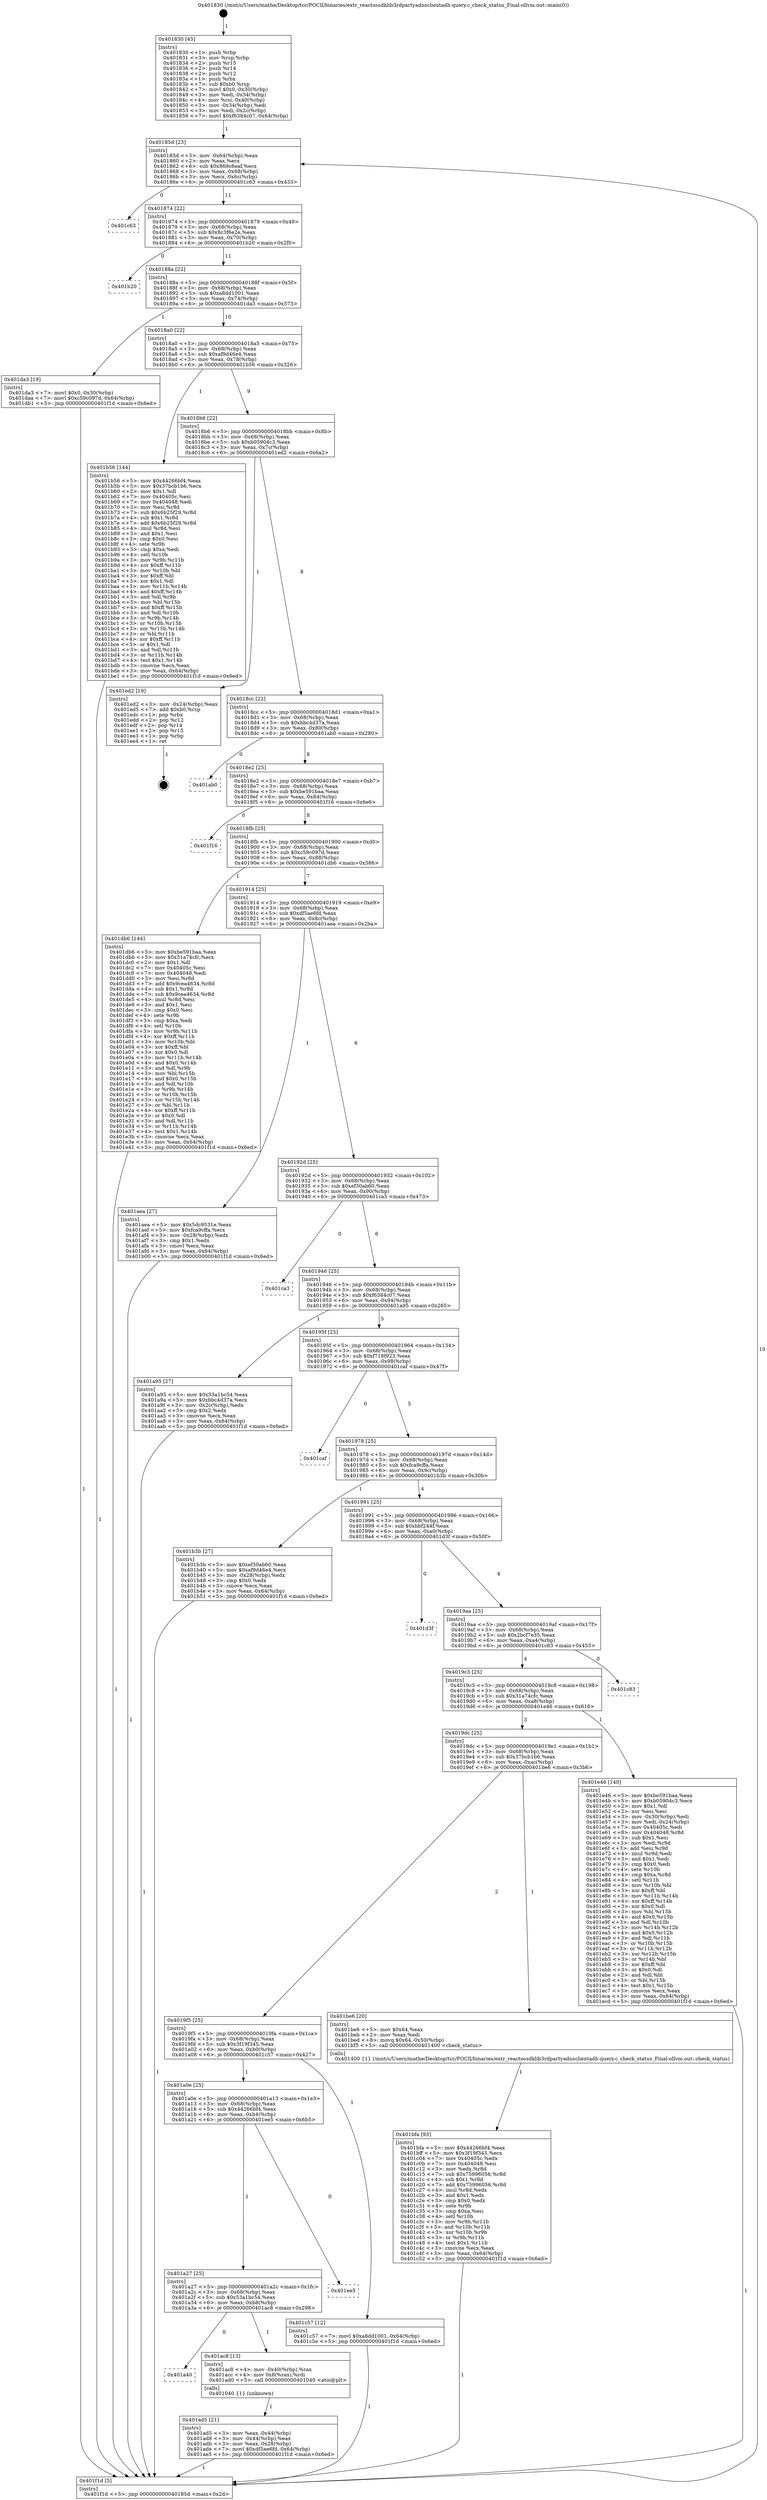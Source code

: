 digraph "0x401830" {
  label = "0x401830 (/mnt/c/Users/mathe/Desktop/tcc/POCII/binaries/extr_reactossdklib3rdpartyadnsclientadh-query.c_check_status_Final-ollvm.out::main(0))"
  labelloc = "t"
  node[shape=record]

  Entry [label="",width=0.3,height=0.3,shape=circle,fillcolor=black,style=filled]
  "0x40185d" [label="{
     0x40185d [23]\l
     | [instrs]\l
     &nbsp;&nbsp;0x40185d \<+3\>: mov -0x64(%rbp),%eax\l
     &nbsp;&nbsp;0x401860 \<+2\>: mov %eax,%ecx\l
     &nbsp;&nbsp;0x401862 \<+6\>: sub $0x869c8eaf,%ecx\l
     &nbsp;&nbsp;0x401868 \<+3\>: mov %eax,-0x68(%rbp)\l
     &nbsp;&nbsp;0x40186b \<+3\>: mov %ecx,-0x6c(%rbp)\l
     &nbsp;&nbsp;0x40186e \<+6\>: je 0000000000401c63 \<main+0x433\>\l
  }"]
  "0x401c63" [label="{
     0x401c63\l
  }", style=dashed]
  "0x401874" [label="{
     0x401874 [22]\l
     | [instrs]\l
     &nbsp;&nbsp;0x401874 \<+5\>: jmp 0000000000401879 \<main+0x49\>\l
     &nbsp;&nbsp;0x401879 \<+3\>: mov -0x68(%rbp),%eax\l
     &nbsp;&nbsp;0x40187c \<+5\>: sub $0x8c3f6e2e,%eax\l
     &nbsp;&nbsp;0x401881 \<+3\>: mov %eax,-0x70(%rbp)\l
     &nbsp;&nbsp;0x401884 \<+6\>: je 0000000000401b20 \<main+0x2f0\>\l
  }"]
  Exit [label="",width=0.3,height=0.3,shape=circle,fillcolor=black,style=filled,peripheries=2]
  "0x401b20" [label="{
     0x401b20\l
  }", style=dashed]
  "0x40188a" [label="{
     0x40188a [22]\l
     | [instrs]\l
     &nbsp;&nbsp;0x40188a \<+5\>: jmp 000000000040188f \<main+0x5f\>\l
     &nbsp;&nbsp;0x40188f \<+3\>: mov -0x68(%rbp),%eax\l
     &nbsp;&nbsp;0x401892 \<+5\>: sub $0xa8dd1001,%eax\l
     &nbsp;&nbsp;0x401897 \<+3\>: mov %eax,-0x74(%rbp)\l
     &nbsp;&nbsp;0x40189a \<+6\>: je 0000000000401da3 \<main+0x573\>\l
  }"]
  "0x401bfa" [label="{
     0x401bfa [93]\l
     | [instrs]\l
     &nbsp;&nbsp;0x401bfa \<+5\>: mov $0x44266bf4,%eax\l
     &nbsp;&nbsp;0x401bff \<+5\>: mov $0x3f19f345,%ecx\l
     &nbsp;&nbsp;0x401c04 \<+7\>: mov 0x40405c,%edx\l
     &nbsp;&nbsp;0x401c0b \<+7\>: mov 0x404048,%esi\l
     &nbsp;&nbsp;0x401c12 \<+3\>: mov %edx,%r8d\l
     &nbsp;&nbsp;0x401c15 \<+7\>: sub $0x75996056,%r8d\l
     &nbsp;&nbsp;0x401c1c \<+4\>: sub $0x1,%r8d\l
     &nbsp;&nbsp;0x401c20 \<+7\>: add $0x75996056,%r8d\l
     &nbsp;&nbsp;0x401c27 \<+4\>: imul %r8d,%edx\l
     &nbsp;&nbsp;0x401c2b \<+3\>: and $0x1,%edx\l
     &nbsp;&nbsp;0x401c2e \<+3\>: cmp $0x0,%edx\l
     &nbsp;&nbsp;0x401c31 \<+4\>: sete %r9b\l
     &nbsp;&nbsp;0x401c35 \<+3\>: cmp $0xa,%esi\l
     &nbsp;&nbsp;0x401c38 \<+4\>: setl %r10b\l
     &nbsp;&nbsp;0x401c3c \<+3\>: mov %r9b,%r11b\l
     &nbsp;&nbsp;0x401c3f \<+3\>: and %r10b,%r11b\l
     &nbsp;&nbsp;0x401c42 \<+3\>: xor %r10b,%r9b\l
     &nbsp;&nbsp;0x401c45 \<+3\>: or %r9b,%r11b\l
     &nbsp;&nbsp;0x401c48 \<+4\>: test $0x1,%r11b\l
     &nbsp;&nbsp;0x401c4c \<+3\>: cmovne %ecx,%eax\l
     &nbsp;&nbsp;0x401c4f \<+3\>: mov %eax,-0x64(%rbp)\l
     &nbsp;&nbsp;0x401c52 \<+5\>: jmp 0000000000401f1d \<main+0x6ed\>\l
  }"]
  "0x401da3" [label="{
     0x401da3 [19]\l
     | [instrs]\l
     &nbsp;&nbsp;0x401da3 \<+7\>: movl $0x0,-0x30(%rbp)\l
     &nbsp;&nbsp;0x401daa \<+7\>: movl $0xc59c097d,-0x64(%rbp)\l
     &nbsp;&nbsp;0x401db1 \<+5\>: jmp 0000000000401f1d \<main+0x6ed\>\l
  }"]
  "0x4018a0" [label="{
     0x4018a0 [22]\l
     | [instrs]\l
     &nbsp;&nbsp;0x4018a0 \<+5\>: jmp 00000000004018a5 \<main+0x75\>\l
     &nbsp;&nbsp;0x4018a5 \<+3\>: mov -0x68(%rbp),%eax\l
     &nbsp;&nbsp;0x4018a8 \<+5\>: sub $0xaf9d46e4,%eax\l
     &nbsp;&nbsp;0x4018ad \<+3\>: mov %eax,-0x78(%rbp)\l
     &nbsp;&nbsp;0x4018b0 \<+6\>: je 0000000000401b56 \<main+0x326\>\l
  }"]
  "0x401ad5" [label="{
     0x401ad5 [21]\l
     | [instrs]\l
     &nbsp;&nbsp;0x401ad5 \<+3\>: mov %eax,-0x44(%rbp)\l
     &nbsp;&nbsp;0x401ad8 \<+3\>: mov -0x44(%rbp),%eax\l
     &nbsp;&nbsp;0x401adb \<+3\>: mov %eax,-0x28(%rbp)\l
     &nbsp;&nbsp;0x401ade \<+7\>: movl $0xdf5ae6fd,-0x64(%rbp)\l
     &nbsp;&nbsp;0x401ae5 \<+5\>: jmp 0000000000401f1d \<main+0x6ed\>\l
  }"]
  "0x401b56" [label="{
     0x401b56 [144]\l
     | [instrs]\l
     &nbsp;&nbsp;0x401b56 \<+5\>: mov $0x44266bf4,%eax\l
     &nbsp;&nbsp;0x401b5b \<+5\>: mov $0x37bcb1b6,%ecx\l
     &nbsp;&nbsp;0x401b60 \<+2\>: mov $0x1,%dl\l
     &nbsp;&nbsp;0x401b62 \<+7\>: mov 0x40405c,%esi\l
     &nbsp;&nbsp;0x401b69 \<+7\>: mov 0x404048,%edi\l
     &nbsp;&nbsp;0x401b70 \<+3\>: mov %esi,%r8d\l
     &nbsp;&nbsp;0x401b73 \<+7\>: sub $0x6b25f29,%r8d\l
     &nbsp;&nbsp;0x401b7a \<+4\>: sub $0x1,%r8d\l
     &nbsp;&nbsp;0x401b7e \<+7\>: add $0x6b25f29,%r8d\l
     &nbsp;&nbsp;0x401b85 \<+4\>: imul %r8d,%esi\l
     &nbsp;&nbsp;0x401b89 \<+3\>: and $0x1,%esi\l
     &nbsp;&nbsp;0x401b8c \<+3\>: cmp $0x0,%esi\l
     &nbsp;&nbsp;0x401b8f \<+4\>: sete %r9b\l
     &nbsp;&nbsp;0x401b93 \<+3\>: cmp $0xa,%edi\l
     &nbsp;&nbsp;0x401b96 \<+4\>: setl %r10b\l
     &nbsp;&nbsp;0x401b9a \<+3\>: mov %r9b,%r11b\l
     &nbsp;&nbsp;0x401b9d \<+4\>: xor $0xff,%r11b\l
     &nbsp;&nbsp;0x401ba1 \<+3\>: mov %r10b,%bl\l
     &nbsp;&nbsp;0x401ba4 \<+3\>: xor $0xff,%bl\l
     &nbsp;&nbsp;0x401ba7 \<+3\>: xor $0x1,%dl\l
     &nbsp;&nbsp;0x401baa \<+3\>: mov %r11b,%r14b\l
     &nbsp;&nbsp;0x401bad \<+4\>: and $0xff,%r14b\l
     &nbsp;&nbsp;0x401bb1 \<+3\>: and %dl,%r9b\l
     &nbsp;&nbsp;0x401bb4 \<+3\>: mov %bl,%r15b\l
     &nbsp;&nbsp;0x401bb7 \<+4\>: and $0xff,%r15b\l
     &nbsp;&nbsp;0x401bbb \<+3\>: and %dl,%r10b\l
     &nbsp;&nbsp;0x401bbe \<+3\>: or %r9b,%r14b\l
     &nbsp;&nbsp;0x401bc1 \<+3\>: or %r10b,%r15b\l
     &nbsp;&nbsp;0x401bc4 \<+3\>: xor %r15b,%r14b\l
     &nbsp;&nbsp;0x401bc7 \<+3\>: or %bl,%r11b\l
     &nbsp;&nbsp;0x401bca \<+4\>: xor $0xff,%r11b\l
     &nbsp;&nbsp;0x401bce \<+3\>: or $0x1,%dl\l
     &nbsp;&nbsp;0x401bd1 \<+3\>: and %dl,%r11b\l
     &nbsp;&nbsp;0x401bd4 \<+3\>: or %r11b,%r14b\l
     &nbsp;&nbsp;0x401bd7 \<+4\>: test $0x1,%r14b\l
     &nbsp;&nbsp;0x401bdb \<+3\>: cmovne %ecx,%eax\l
     &nbsp;&nbsp;0x401bde \<+3\>: mov %eax,-0x64(%rbp)\l
     &nbsp;&nbsp;0x401be1 \<+5\>: jmp 0000000000401f1d \<main+0x6ed\>\l
  }"]
  "0x4018b6" [label="{
     0x4018b6 [22]\l
     | [instrs]\l
     &nbsp;&nbsp;0x4018b6 \<+5\>: jmp 00000000004018bb \<main+0x8b\>\l
     &nbsp;&nbsp;0x4018bb \<+3\>: mov -0x68(%rbp),%eax\l
     &nbsp;&nbsp;0x4018be \<+5\>: sub $0xb05904c3,%eax\l
     &nbsp;&nbsp;0x4018c3 \<+3\>: mov %eax,-0x7c(%rbp)\l
     &nbsp;&nbsp;0x4018c6 \<+6\>: je 0000000000401ed2 \<main+0x6a2\>\l
  }"]
  "0x401a40" [label="{
     0x401a40\l
  }", style=dashed]
  "0x401ed2" [label="{
     0x401ed2 [19]\l
     | [instrs]\l
     &nbsp;&nbsp;0x401ed2 \<+3\>: mov -0x24(%rbp),%eax\l
     &nbsp;&nbsp;0x401ed5 \<+7\>: add $0xb0,%rsp\l
     &nbsp;&nbsp;0x401edc \<+1\>: pop %rbx\l
     &nbsp;&nbsp;0x401edd \<+2\>: pop %r12\l
     &nbsp;&nbsp;0x401edf \<+2\>: pop %r14\l
     &nbsp;&nbsp;0x401ee1 \<+2\>: pop %r15\l
     &nbsp;&nbsp;0x401ee3 \<+1\>: pop %rbp\l
     &nbsp;&nbsp;0x401ee4 \<+1\>: ret\l
  }"]
  "0x4018cc" [label="{
     0x4018cc [22]\l
     | [instrs]\l
     &nbsp;&nbsp;0x4018cc \<+5\>: jmp 00000000004018d1 \<main+0xa1\>\l
     &nbsp;&nbsp;0x4018d1 \<+3\>: mov -0x68(%rbp),%eax\l
     &nbsp;&nbsp;0x4018d4 \<+5\>: sub $0xbbc4d37a,%eax\l
     &nbsp;&nbsp;0x4018d9 \<+3\>: mov %eax,-0x80(%rbp)\l
     &nbsp;&nbsp;0x4018dc \<+6\>: je 0000000000401ab0 \<main+0x280\>\l
  }"]
  "0x401ac8" [label="{
     0x401ac8 [13]\l
     | [instrs]\l
     &nbsp;&nbsp;0x401ac8 \<+4\>: mov -0x40(%rbp),%rax\l
     &nbsp;&nbsp;0x401acc \<+4\>: mov 0x8(%rax),%rdi\l
     &nbsp;&nbsp;0x401ad0 \<+5\>: call 0000000000401040 \<atoi@plt\>\l
     | [calls]\l
     &nbsp;&nbsp;0x401040 \{1\} (unknown)\l
  }"]
  "0x401ab0" [label="{
     0x401ab0\l
  }", style=dashed]
  "0x4018e2" [label="{
     0x4018e2 [25]\l
     | [instrs]\l
     &nbsp;&nbsp;0x4018e2 \<+5\>: jmp 00000000004018e7 \<main+0xb7\>\l
     &nbsp;&nbsp;0x4018e7 \<+3\>: mov -0x68(%rbp),%eax\l
     &nbsp;&nbsp;0x4018ea \<+5\>: sub $0xbe591baa,%eax\l
     &nbsp;&nbsp;0x4018ef \<+6\>: mov %eax,-0x84(%rbp)\l
     &nbsp;&nbsp;0x4018f5 \<+6\>: je 0000000000401f16 \<main+0x6e6\>\l
  }"]
  "0x401a27" [label="{
     0x401a27 [25]\l
     | [instrs]\l
     &nbsp;&nbsp;0x401a27 \<+5\>: jmp 0000000000401a2c \<main+0x1fc\>\l
     &nbsp;&nbsp;0x401a2c \<+3\>: mov -0x68(%rbp),%eax\l
     &nbsp;&nbsp;0x401a2f \<+5\>: sub $0x53a1bc54,%eax\l
     &nbsp;&nbsp;0x401a34 \<+6\>: mov %eax,-0xb8(%rbp)\l
     &nbsp;&nbsp;0x401a3a \<+6\>: je 0000000000401ac8 \<main+0x298\>\l
  }"]
  "0x401f16" [label="{
     0x401f16\l
  }", style=dashed]
  "0x4018fb" [label="{
     0x4018fb [25]\l
     | [instrs]\l
     &nbsp;&nbsp;0x4018fb \<+5\>: jmp 0000000000401900 \<main+0xd0\>\l
     &nbsp;&nbsp;0x401900 \<+3\>: mov -0x68(%rbp),%eax\l
     &nbsp;&nbsp;0x401903 \<+5\>: sub $0xc59c097d,%eax\l
     &nbsp;&nbsp;0x401908 \<+6\>: mov %eax,-0x88(%rbp)\l
     &nbsp;&nbsp;0x40190e \<+6\>: je 0000000000401db6 \<main+0x586\>\l
  }"]
  "0x401ee5" [label="{
     0x401ee5\l
  }", style=dashed]
  "0x401db6" [label="{
     0x401db6 [144]\l
     | [instrs]\l
     &nbsp;&nbsp;0x401db6 \<+5\>: mov $0xbe591baa,%eax\l
     &nbsp;&nbsp;0x401dbb \<+5\>: mov $0x31a74cfc,%ecx\l
     &nbsp;&nbsp;0x401dc0 \<+2\>: mov $0x1,%dl\l
     &nbsp;&nbsp;0x401dc2 \<+7\>: mov 0x40405c,%esi\l
     &nbsp;&nbsp;0x401dc9 \<+7\>: mov 0x404048,%edi\l
     &nbsp;&nbsp;0x401dd0 \<+3\>: mov %esi,%r8d\l
     &nbsp;&nbsp;0x401dd3 \<+7\>: add $0x9cea4634,%r8d\l
     &nbsp;&nbsp;0x401dda \<+4\>: sub $0x1,%r8d\l
     &nbsp;&nbsp;0x401dde \<+7\>: sub $0x9cea4634,%r8d\l
     &nbsp;&nbsp;0x401de5 \<+4\>: imul %r8d,%esi\l
     &nbsp;&nbsp;0x401de9 \<+3\>: and $0x1,%esi\l
     &nbsp;&nbsp;0x401dec \<+3\>: cmp $0x0,%esi\l
     &nbsp;&nbsp;0x401def \<+4\>: sete %r9b\l
     &nbsp;&nbsp;0x401df3 \<+3\>: cmp $0xa,%edi\l
     &nbsp;&nbsp;0x401df6 \<+4\>: setl %r10b\l
     &nbsp;&nbsp;0x401dfa \<+3\>: mov %r9b,%r11b\l
     &nbsp;&nbsp;0x401dfd \<+4\>: xor $0xff,%r11b\l
     &nbsp;&nbsp;0x401e01 \<+3\>: mov %r10b,%bl\l
     &nbsp;&nbsp;0x401e04 \<+3\>: xor $0xff,%bl\l
     &nbsp;&nbsp;0x401e07 \<+3\>: xor $0x0,%dl\l
     &nbsp;&nbsp;0x401e0a \<+3\>: mov %r11b,%r14b\l
     &nbsp;&nbsp;0x401e0d \<+4\>: and $0x0,%r14b\l
     &nbsp;&nbsp;0x401e11 \<+3\>: and %dl,%r9b\l
     &nbsp;&nbsp;0x401e14 \<+3\>: mov %bl,%r15b\l
     &nbsp;&nbsp;0x401e17 \<+4\>: and $0x0,%r15b\l
     &nbsp;&nbsp;0x401e1b \<+3\>: and %dl,%r10b\l
     &nbsp;&nbsp;0x401e1e \<+3\>: or %r9b,%r14b\l
     &nbsp;&nbsp;0x401e21 \<+3\>: or %r10b,%r15b\l
     &nbsp;&nbsp;0x401e24 \<+3\>: xor %r15b,%r14b\l
     &nbsp;&nbsp;0x401e27 \<+3\>: or %bl,%r11b\l
     &nbsp;&nbsp;0x401e2a \<+4\>: xor $0xff,%r11b\l
     &nbsp;&nbsp;0x401e2e \<+3\>: or $0x0,%dl\l
     &nbsp;&nbsp;0x401e31 \<+3\>: and %dl,%r11b\l
     &nbsp;&nbsp;0x401e34 \<+3\>: or %r11b,%r14b\l
     &nbsp;&nbsp;0x401e37 \<+4\>: test $0x1,%r14b\l
     &nbsp;&nbsp;0x401e3b \<+3\>: cmovne %ecx,%eax\l
     &nbsp;&nbsp;0x401e3e \<+3\>: mov %eax,-0x64(%rbp)\l
     &nbsp;&nbsp;0x401e41 \<+5\>: jmp 0000000000401f1d \<main+0x6ed\>\l
  }"]
  "0x401914" [label="{
     0x401914 [25]\l
     | [instrs]\l
     &nbsp;&nbsp;0x401914 \<+5\>: jmp 0000000000401919 \<main+0xe9\>\l
     &nbsp;&nbsp;0x401919 \<+3\>: mov -0x68(%rbp),%eax\l
     &nbsp;&nbsp;0x40191c \<+5\>: sub $0xdf5ae6fd,%eax\l
     &nbsp;&nbsp;0x401921 \<+6\>: mov %eax,-0x8c(%rbp)\l
     &nbsp;&nbsp;0x401927 \<+6\>: je 0000000000401aea \<main+0x2ba\>\l
  }"]
  "0x401a0e" [label="{
     0x401a0e [25]\l
     | [instrs]\l
     &nbsp;&nbsp;0x401a0e \<+5\>: jmp 0000000000401a13 \<main+0x1e3\>\l
     &nbsp;&nbsp;0x401a13 \<+3\>: mov -0x68(%rbp),%eax\l
     &nbsp;&nbsp;0x401a16 \<+5\>: sub $0x44266bf4,%eax\l
     &nbsp;&nbsp;0x401a1b \<+6\>: mov %eax,-0xb4(%rbp)\l
     &nbsp;&nbsp;0x401a21 \<+6\>: je 0000000000401ee5 \<main+0x6b5\>\l
  }"]
  "0x401aea" [label="{
     0x401aea [27]\l
     | [instrs]\l
     &nbsp;&nbsp;0x401aea \<+5\>: mov $0x5dc9531e,%eax\l
     &nbsp;&nbsp;0x401aef \<+5\>: mov $0xfca9cffa,%ecx\l
     &nbsp;&nbsp;0x401af4 \<+3\>: mov -0x28(%rbp),%edx\l
     &nbsp;&nbsp;0x401af7 \<+3\>: cmp $0x1,%edx\l
     &nbsp;&nbsp;0x401afa \<+3\>: cmovl %ecx,%eax\l
     &nbsp;&nbsp;0x401afd \<+3\>: mov %eax,-0x64(%rbp)\l
     &nbsp;&nbsp;0x401b00 \<+5\>: jmp 0000000000401f1d \<main+0x6ed\>\l
  }"]
  "0x40192d" [label="{
     0x40192d [25]\l
     | [instrs]\l
     &nbsp;&nbsp;0x40192d \<+5\>: jmp 0000000000401932 \<main+0x102\>\l
     &nbsp;&nbsp;0x401932 \<+3\>: mov -0x68(%rbp),%eax\l
     &nbsp;&nbsp;0x401935 \<+5\>: sub $0xef30ab60,%eax\l
     &nbsp;&nbsp;0x40193a \<+6\>: mov %eax,-0x90(%rbp)\l
     &nbsp;&nbsp;0x401940 \<+6\>: je 0000000000401ca3 \<main+0x473\>\l
  }"]
  "0x401c57" [label="{
     0x401c57 [12]\l
     | [instrs]\l
     &nbsp;&nbsp;0x401c57 \<+7\>: movl $0xa8dd1001,-0x64(%rbp)\l
     &nbsp;&nbsp;0x401c5e \<+5\>: jmp 0000000000401f1d \<main+0x6ed\>\l
  }"]
  "0x401ca3" [label="{
     0x401ca3\l
  }", style=dashed]
  "0x401946" [label="{
     0x401946 [25]\l
     | [instrs]\l
     &nbsp;&nbsp;0x401946 \<+5\>: jmp 000000000040194b \<main+0x11b\>\l
     &nbsp;&nbsp;0x40194b \<+3\>: mov -0x68(%rbp),%eax\l
     &nbsp;&nbsp;0x40194e \<+5\>: sub $0xf6384c07,%eax\l
     &nbsp;&nbsp;0x401953 \<+6\>: mov %eax,-0x94(%rbp)\l
     &nbsp;&nbsp;0x401959 \<+6\>: je 0000000000401a95 \<main+0x265\>\l
  }"]
  "0x4019f5" [label="{
     0x4019f5 [25]\l
     | [instrs]\l
     &nbsp;&nbsp;0x4019f5 \<+5\>: jmp 00000000004019fa \<main+0x1ca\>\l
     &nbsp;&nbsp;0x4019fa \<+3\>: mov -0x68(%rbp),%eax\l
     &nbsp;&nbsp;0x4019fd \<+5\>: sub $0x3f19f345,%eax\l
     &nbsp;&nbsp;0x401a02 \<+6\>: mov %eax,-0xb0(%rbp)\l
     &nbsp;&nbsp;0x401a08 \<+6\>: je 0000000000401c57 \<main+0x427\>\l
  }"]
  "0x401a95" [label="{
     0x401a95 [27]\l
     | [instrs]\l
     &nbsp;&nbsp;0x401a95 \<+5\>: mov $0x53a1bc54,%eax\l
     &nbsp;&nbsp;0x401a9a \<+5\>: mov $0xbbc4d37a,%ecx\l
     &nbsp;&nbsp;0x401a9f \<+3\>: mov -0x2c(%rbp),%edx\l
     &nbsp;&nbsp;0x401aa2 \<+3\>: cmp $0x2,%edx\l
     &nbsp;&nbsp;0x401aa5 \<+3\>: cmovne %ecx,%eax\l
     &nbsp;&nbsp;0x401aa8 \<+3\>: mov %eax,-0x64(%rbp)\l
     &nbsp;&nbsp;0x401aab \<+5\>: jmp 0000000000401f1d \<main+0x6ed\>\l
  }"]
  "0x40195f" [label="{
     0x40195f [25]\l
     | [instrs]\l
     &nbsp;&nbsp;0x40195f \<+5\>: jmp 0000000000401964 \<main+0x134\>\l
     &nbsp;&nbsp;0x401964 \<+3\>: mov -0x68(%rbp),%eax\l
     &nbsp;&nbsp;0x401967 \<+5\>: sub $0xf718f923,%eax\l
     &nbsp;&nbsp;0x40196c \<+6\>: mov %eax,-0x98(%rbp)\l
     &nbsp;&nbsp;0x401972 \<+6\>: je 0000000000401caf \<main+0x47f\>\l
  }"]
  "0x401f1d" [label="{
     0x401f1d [5]\l
     | [instrs]\l
     &nbsp;&nbsp;0x401f1d \<+5\>: jmp 000000000040185d \<main+0x2d\>\l
  }"]
  "0x401830" [label="{
     0x401830 [45]\l
     | [instrs]\l
     &nbsp;&nbsp;0x401830 \<+1\>: push %rbp\l
     &nbsp;&nbsp;0x401831 \<+3\>: mov %rsp,%rbp\l
     &nbsp;&nbsp;0x401834 \<+2\>: push %r15\l
     &nbsp;&nbsp;0x401836 \<+2\>: push %r14\l
     &nbsp;&nbsp;0x401838 \<+2\>: push %r12\l
     &nbsp;&nbsp;0x40183a \<+1\>: push %rbx\l
     &nbsp;&nbsp;0x40183b \<+7\>: sub $0xb0,%rsp\l
     &nbsp;&nbsp;0x401842 \<+7\>: movl $0x0,-0x30(%rbp)\l
     &nbsp;&nbsp;0x401849 \<+3\>: mov %edi,-0x34(%rbp)\l
     &nbsp;&nbsp;0x40184c \<+4\>: mov %rsi,-0x40(%rbp)\l
     &nbsp;&nbsp;0x401850 \<+3\>: mov -0x34(%rbp),%edi\l
     &nbsp;&nbsp;0x401853 \<+3\>: mov %edi,-0x2c(%rbp)\l
     &nbsp;&nbsp;0x401856 \<+7\>: movl $0xf6384c07,-0x64(%rbp)\l
  }"]
  "0x401be6" [label="{
     0x401be6 [20]\l
     | [instrs]\l
     &nbsp;&nbsp;0x401be6 \<+5\>: mov $0x64,%eax\l
     &nbsp;&nbsp;0x401beb \<+2\>: mov %eax,%edi\l
     &nbsp;&nbsp;0x401bed \<+8\>: movq $0x64,-0x50(%rbp)\l
     &nbsp;&nbsp;0x401bf5 \<+5\>: call 0000000000401400 \<check_status\>\l
     | [calls]\l
     &nbsp;&nbsp;0x401400 \{1\} (/mnt/c/Users/mathe/Desktop/tcc/POCII/binaries/extr_reactossdklib3rdpartyadnsclientadh-query.c_check_status_Final-ollvm.out::check_status)\l
  }"]
  "0x401caf" [label="{
     0x401caf\l
  }", style=dashed]
  "0x401978" [label="{
     0x401978 [25]\l
     | [instrs]\l
     &nbsp;&nbsp;0x401978 \<+5\>: jmp 000000000040197d \<main+0x14d\>\l
     &nbsp;&nbsp;0x40197d \<+3\>: mov -0x68(%rbp),%eax\l
     &nbsp;&nbsp;0x401980 \<+5\>: sub $0xfca9cffa,%eax\l
     &nbsp;&nbsp;0x401985 \<+6\>: mov %eax,-0x9c(%rbp)\l
     &nbsp;&nbsp;0x40198b \<+6\>: je 0000000000401b3b \<main+0x30b\>\l
  }"]
  "0x4019dc" [label="{
     0x4019dc [25]\l
     | [instrs]\l
     &nbsp;&nbsp;0x4019dc \<+5\>: jmp 00000000004019e1 \<main+0x1b1\>\l
     &nbsp;&nbsp;0x4019e1 \<+3\>: mov -0x68(%rbp),%eax\l
     &nbsp;&nbsp;0x4019e4 \<+5\>: sub $0x37bcb1b6,%eax\l
     &nbsp;&nbsp;0x4019e9 \<+6\>: mov %eax,-0xac(%rbp)\l
     &nbsp;&nbsp;0x4019ef \<+6\>: je 0000000000401be6 \<main+0x3b6\>\l
  }"]
  "0x401b3b" [label="{
     0x401b3b [27]\l
     | [instrs]\l
     &nbsp;&nbsp;0x401b3b \<+5\>: mov $0xef30ab60,%eax\l
     &nbsp;&nbsp;0x401b40 \<+5\>: mov $0xaf9d46e4,%ecx\l
     &nbsp;&nbsp;0x401b45 \<+3\>: mov -0x28(%rbp),%edx\l
     &nbsp;&nbsp;0x401b48 \<+3\>: cmp $0x0,%edx\l
     &nbsp;&nbsp;0x401b4b \<+3\>: cmove %ecx,%eax\l
     &nbsp;&nbsp;0x401b4e \<+3\>: mov %eax,-0x64(%rbp)\l
     &nbsp;&nbsp;0x401b51 \<+5\>: jmp 0000000000401f1d \<main+0x6ed\>\l
  }"]
  "0x401991" [label="{
     0x401991 [25]\l
     | [instrs]\l
     &nbsp;&nbsp;0x401991 \<+5\>: jmp 0000000000401996 \<main+0x166\>\l
     &nbsp;&nbsp;0x401996 \<+3\>: mov -0x68(%rbp),%eax\l
     &nbsp;&nbsp;0x401999 \<+5\>: sub $0xbbf244f,%eax\l
     &nbsp;&nbsp;0x40199e \<+6\>: mov %eax,-0xa0(%rbp)\l
     &nbsp;&nbsp;0x4019a4 \<+6\>: je 0000000000401d3f \<main+0x50f\>\l
  }"]
  "0x401e46" [label="{
     0x401e46 [140]\l
     | [instrs]\l
     &nbsp;&nbsp;0x401e46 \<+5\>: mov $0xbe591baa,%eax\l
     &nbsp;&nbsp;0x401e4b \<+5\>: mov $0xb05904c3,%ecx\l
     &nbsp;&nbsp;0x401e50 \<+2\>: mov $0x1,%dl\l
     &nbsp;&nbsp;0x401e52 \<+2\>: xor %esi,%esi\l
     &nbsp;&nbsp;0x401e54 \<+3\>: mov -0x30(%rbp),%edi\l
     &nbsp;&nbsp;0x401e57 \<+3\>: mov %edi,-0x24(%rbp)\l
     &nbsp;&nbsp;0x401e5a \<+7\>: mov 0x40405c,%edi\l
     &nbsp;&nbsp;0x401e61 \<+8\>: mov 0x404048,%r8d\l
     &nbsp;&nbsp;0x401e69 \<+3\>: sub $0x1,%esi\l
     &nbsp;&nbsp;0x401e6c \<+3\>: mov %edi,%r9d\l
     &nbsp;&nbsp;0x401e6f \<+3\>: add %esi,%r9d\l
     &nbsp;&nbsp;0x401e72 \<+4\>: imul %r9d,%edi\l
     &nbsp;&nbsp;0x401e76 \<+3\>: and $0x1,%edi\l
     &nbsp;&nbsp;0x401e79 \<+3\>: cmp $0x0,%edi\l
     &nbsp;&nbsp;0x401e7c \<+4\>: sete %r10b\l
     &nbsp;&nbsp;0x401e80 \<+4\>: cmp $0xa,%r8d\l
     &nbsp;&nbsp;0x401e84 \<+4\>: setl %r11b\l
     &nbsp;&nbsp;0x401e88 \<+3\>: mov %r10b,%bl\l
     &nbsp;&nbsp;0x401e8b \<+3\>: xor $0xff,%bl\l
     &nbsp;&nbsp;0x401e8e \<+3\>: mov %r11b,%r14b\l
     &nbsp;&nbsp;0x401e91 \<+4\>: xor $0xff,%r14b\l
     &nbsp;&nbsp;0x401e95 \<+3\>: xor $0x0,%dl\l
     &nbsp;&nbsp;0x401e98 \<+3\>: mov %bl,%r15b\l
     &nbsp;&nbsp;0x401e9b \<+4\>: and $0x0,%r15b\l
     &nbsp;&nbsp;0x401e9f \<+3\>: and %dl,%r10b\l
     &nbsp;&nbsp;0x401ea2 \<+3\>: mov %r14b,%r12b\l
     &nbsp;&nbsp;0x401ea5 \<+4\>: and $0x0,%r12b\l
     &nbsp;&nbsp;0x401ea9 \<+3\>: and %dl,%r11b\l
     &nbsp;&nbsp;0x401eac \<+3\>: or %r10b,%r15b\l
     &nbsp;&nbsp;0x401eaf \<+3\>: or %r11b,%r12b\l
     &nbsp;&nbsp;0x401eb2 \<+3\>: xor %r12b,%r15b\l
     &nbsp;&nbsp;0x401eb5 \<+3\>: or %r14b,%bl\l
     &nbsp;&nbsp;0x401eb8 \<+3\>: xor $0xff,%bl\l
     &nbsp;&nbsp;0x401ebb \<+3\>: or $0x0,%dl\l
     &nbsp;&nbsp;0x401ebe \<+2\>: and %dl,%bl\l
     &nbsp;&nbsp;0x401ec0 \<+3\>: or %bl,%r15b\l
     &nbsp;&nbsp;0x401ec3 \<+4\>: test $0x1,%r15b\l
     &nbsp;&nbsp;0x401ec7 \<+3\>: cmovne %ecx,%eax\l
     &nbsp;&nbsp;0x401eca \<+3\>: mov %eax,-0x64(%rbp)\l
     &nbsp;&nbsp;0x401ecd \<+5\>: jmp 0000000000401f1d \<main+0x6ed\>\l
  }"]
  "0x401d3f" [label="{
     0x401d3f\l
  }", style=dashed]
  "0x4019aa" [label="{
     0x4019aa [25]\l
     | [instrs]\l
     &nbsp;&nbsp;0x4019aa \<+5\>: jmp 00000000004019af \<main+0x17f\>\l
     &nbsp;&nbsp;0x4019af \<+3\>: mov -0x68(%rbp),%eax\l
     &nbsp;&nbsp;0x4019b2 \<+5\>: sub $0x2bcf7e35,%eax\l
     &nbsp;&nbsp;0x4019b7 \<+6\>: mov %eax,-0xa4(%rbp)\l
     &nbsp;&nbsp;0x4019bd \<+6\>: je 0000000000401c83 \<main+0x453\>\l
  }"]
  "0x4019c3" [label="{
     0x4019c3 [25]\l
     | [instrs]\l
     &nbsp;&nbsp;0x4019c3 \<+5\>: jmp 00000000004019c8 \<main+0x198\>\l
     &nbsp;&nbsp;0x4019c8 \<+3\>: mov -0x68(%rbp),%eax\l
     &nbsp;&nbsp;0x4019cb \<+5\>: sub $0x31a74cfc,%eax\l
     &nbsp;&nbsp;0x4019d0 \<+6\>: mov %eax,-0xa8(%rbp)\l
     &nbsp;&nbsp;0x4019d6 \<+6\>: je 0000000000401e46 \<main+0x616\>\l
  }"]
  "0x401c83" [label="{
     0x401c83\l
  }", style=dashed]
  Entry -> "0x401830" [label=" 1"]
  "0x40185d" -> "0x401c63" [label=" 0"]
  "0x40185d" -> "0x401874" [label=" 11"]
  "0x401ed2" -> Exit [label=" 1"]
  "0x401874" -> "0x401b20" [label=" 0"]
  "0x401874" -> "0x40188a" [label=" 11"]
  "0x401e46" -> "0x401f1d" [label=" 1"]
  "0x40188a" -> "0x401da3" [label=" 1"]
  "0x40188a" -> "0x4018a0" [label=" 10"]
  "0x401db6" -> "0x401f1d" [label=" 1"]
  "0x4018a0" -> "0x401b56" [label=" 1"]
  "0x4018a0" -> "0x4018b6" [label=" 9"]
  "0x401da3" -> "0x401f1d" [label=" 1"]
  "0x4018b6" -> "0x401ed2" [label=" 1"]
  "0x4018b6" -> "0x4018cc" [label=" 8"]
  "0x401c57" -> "0x401f1d" [label=" 1"]
  "0x4018cc" -> "0x401ab0" [label=" 0"]
  "0x4018cc" -> "0x4018e2" [label=" 8"]
  "0x401bfa" -> "0x401f1d" [label=" 1"]
  "0x4018e2" -> "0x401f16" [label=" 0"]
  "0x4018e2" -> "0x4018fb" [label=" 8"]
  "0x401b56" -> "0x401f1d" [label=" 1"]
  "0x4018fb" -> "0x401db6" [label=" 1"]
  "0x4018fb" -> "0x401914" [label=" 7"]
  "0x401b3b" -> "0x401f1d" [label=" 1"]
  "0x401914" -> "0x401aea" [label=" 1"]
  "0x401914" -> "0x40192d" [label=" 6"]
  "0x401ad5" -> "0x401f1d" [label=" 1"]
  "0x40192d" -> "0x401ca3" [label=" 0"]
  "0x40192d" -> "0x401946" [label=" 6"]
  "0x401ac8" -> "0x401ad5" [label=" 1"]
  "0x401946" -> "0x401a95" [label=" 1"]
  "0x401946" -> "0x40195f" [label=" 5"]
  "0x401a95" -> "0x401f1d" [label=" 1"]
  "0x401830" -> "0x40185d" [label=" 1"]
  "0x401f1d" -> "0x40185d" [label=" 10"]
  "0x401a27" -> "0x401ac8" [label=" 1"]
  "0x40195f" -> "0x401caf" [label=" 0"]
  "0x40195f" -> "0x401978" [label=" 5"]
  "0x401be6" -> "0x401bfa" [label=" 1"]
  "0x401978" -> "0x401b3b" [label=" 1"]
  "0x401978" -> "0x401991" [label=" 4"]
  "0x401a0e" -> "0x401ee5" [label=" 0"]
  "0x401991" -> "0x401d3f" [label=" 0"]
  "0x401991" -> "0x4019aa" [label=" 4"]
  "0x401aea" -> "0x401f1d" [label=" 1"]
  "0x4019aa" -> "0x401c83" [label=" 0"]
  "0x4019aa" -> "0x4019c3" [label=" 4"]
  "0x4019f5" -> "0x401a0e" [label=" 1"]
  "0x4019c3" -> "0x401e46" [label=" 1"]
  "0x4019c3" -> "0x4019dc" [label=" 3"]
  "0x401a0e" -> "0x401a27" [label=" 1"]
  "0x4019dc" -> "0x401be6" [label=" 1"]
  "0x4019dc" -> "0x4019f5" [label=" 2"]
  "0x401a27" -> "0x401a40" [label=" 0"]
  "0x4019f5" -> "0x401c57" [label=" 1"]
}
